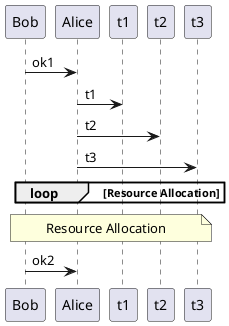 {
  "sha1": "qi3zj0dt5lxeiy0b628vg031kwynqrx",
  "insertion": {
    "when": "2024-06-03T18:59:34.333Z",
    "user": "plantuml@gmail.com"
  }
}
@startuml
Bob -> Alice : ok1
Alice -> t1 : t1
Alice -> t2 : t2
Alice -> t3 : t3

loop Resource Allocation
end

note over Bob, t3: Resource Allocation

Bob -> Alice : ok2

@enduml
